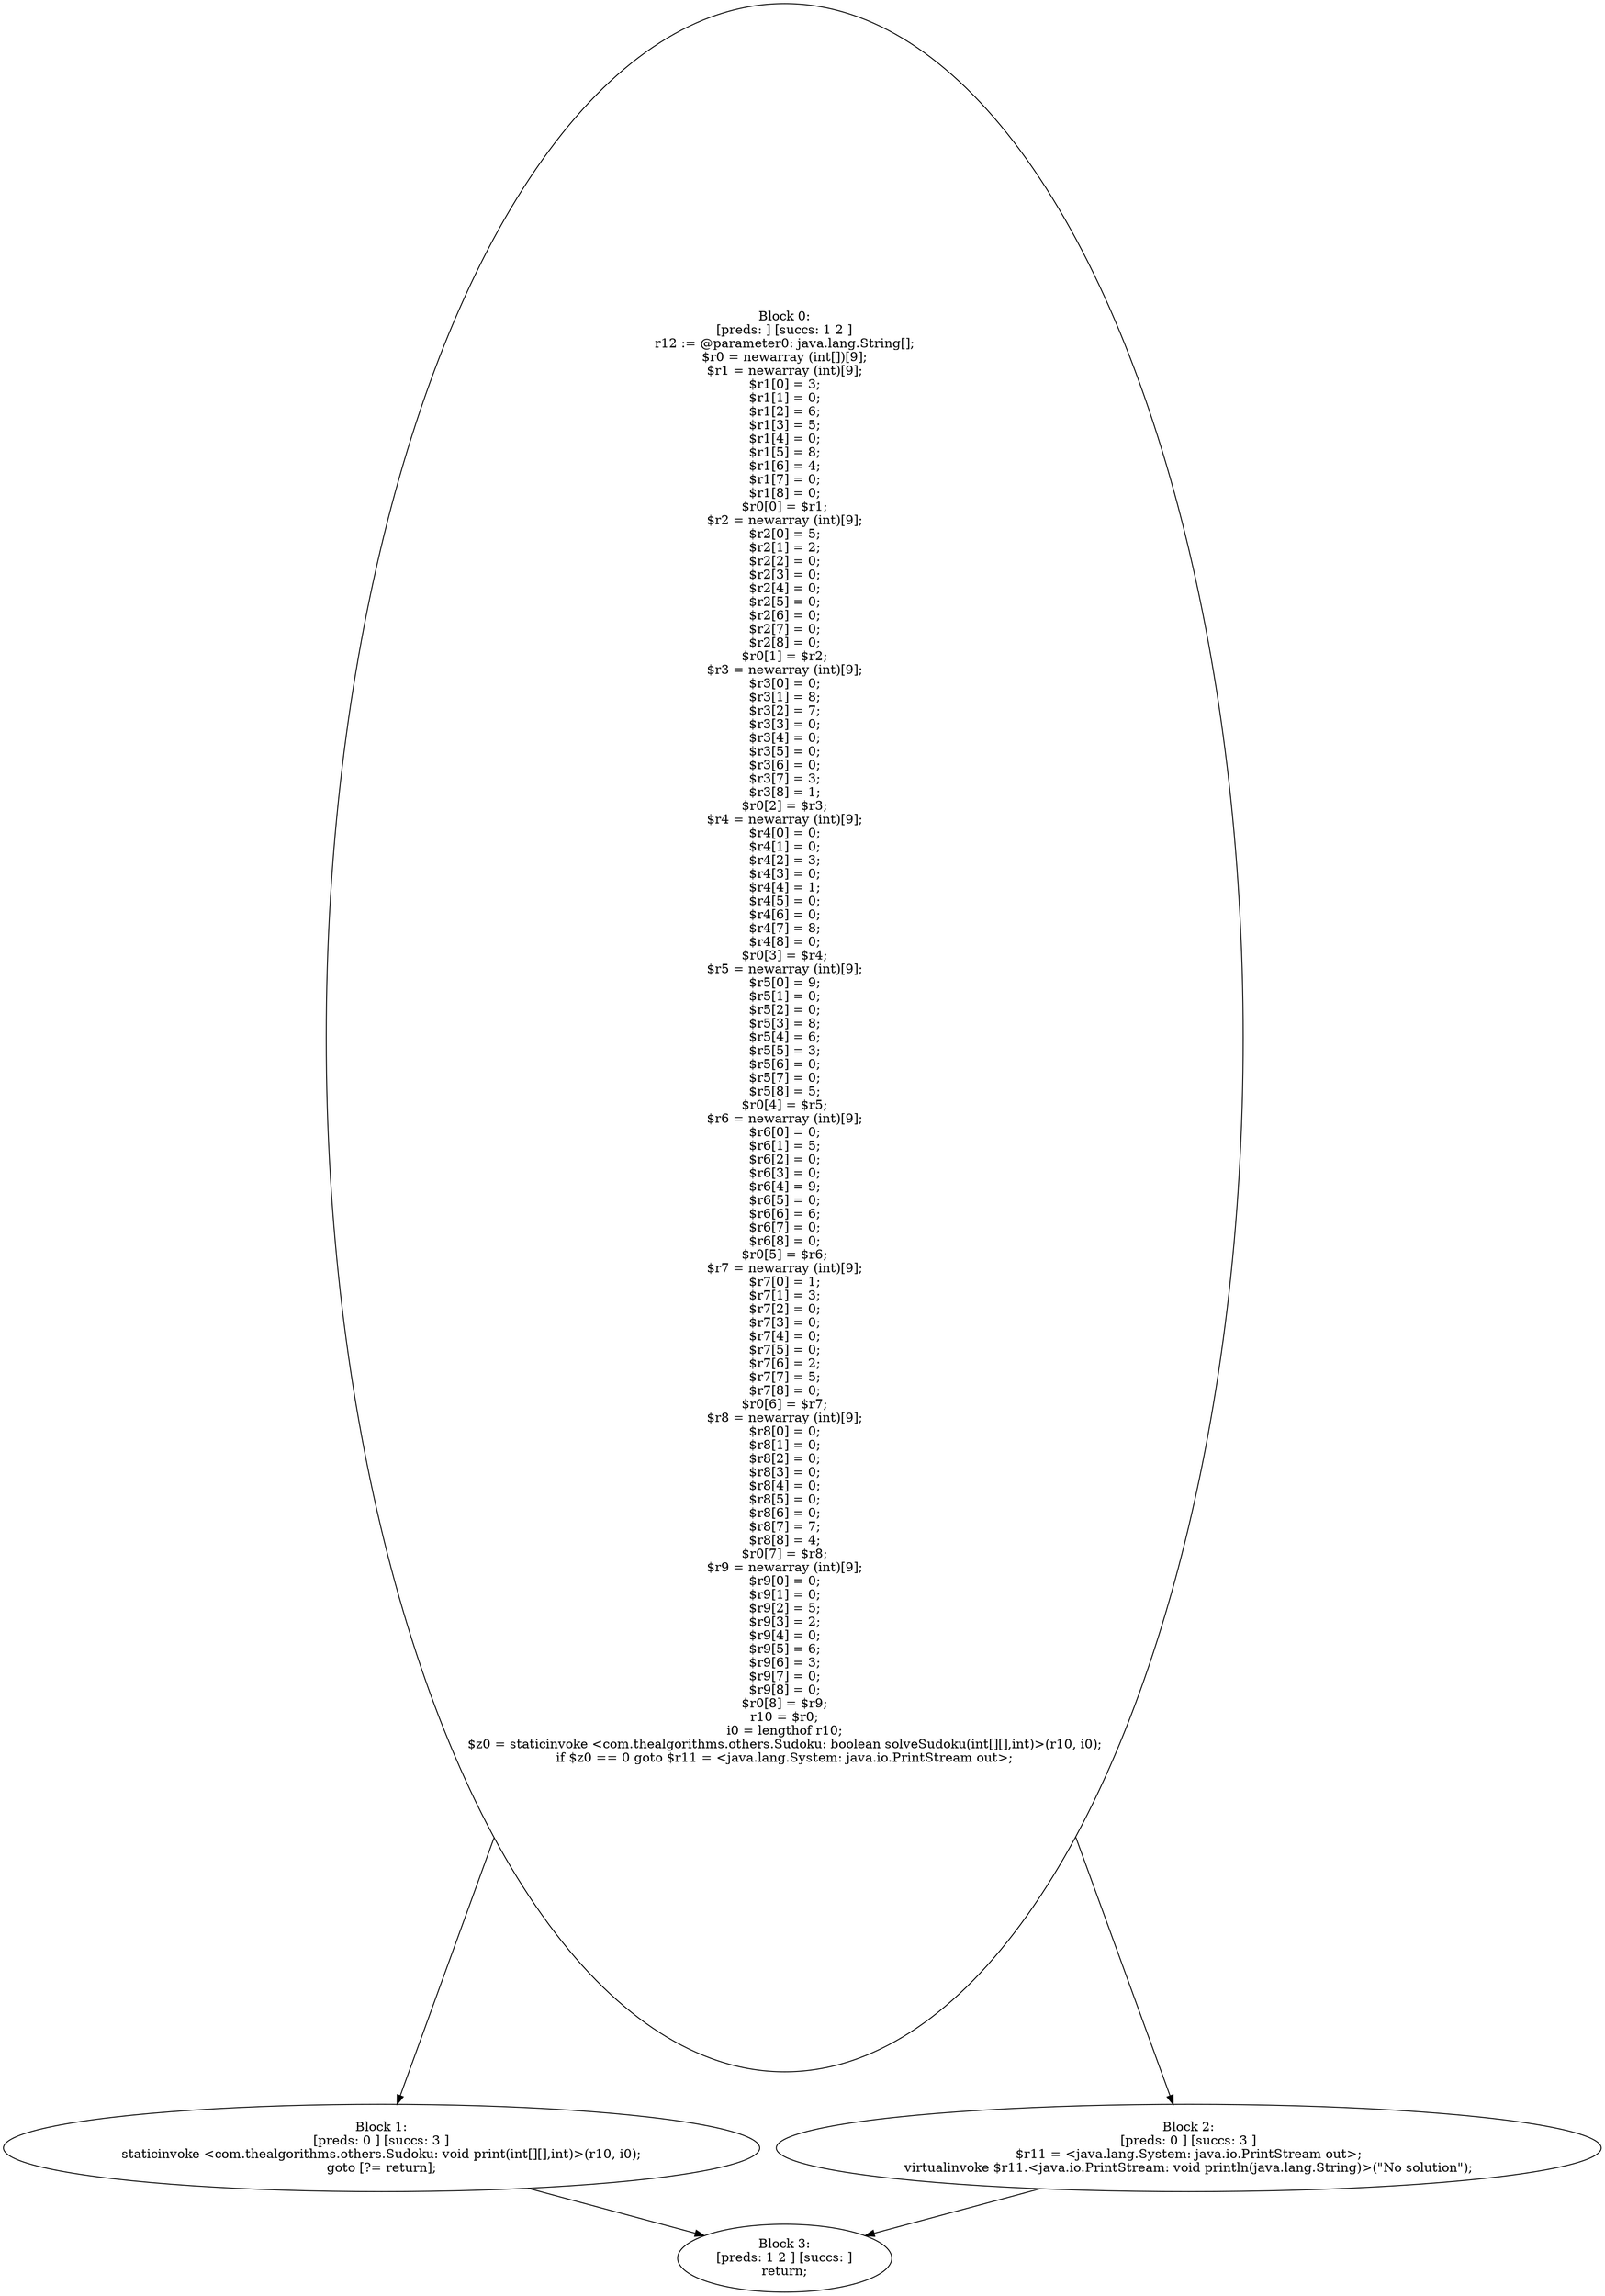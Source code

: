 digraph "unitGraph" {
    "Block 0:
[preds: ] [succs: 1 2 ]
r12 := @parameter0: java.lang.String[];
$r0 = newarray (int[])[9];
$r1 = newarray (int)[9];
$r1[0] = 3;
$r1[1] = 0;
$r1[2] = 6;
$r1[3] = 5;
$r1[4] = 0;
$r1[5] = 8;
$r1[6] = 4;
$r1[7] = 0;
$r1[8] = 0;
$r0[0] = $r1;
$r2 = newarray (int)[9];
$r2[0] = 5;
$r2[1] = 2;
$r2[2] = 0;
$r2[3] = 0;
$r2[4] = 0;
$r2[5] = 0;
$r2[6] = 0;
$r2[7] = 0;
$r2[8] = 0;
$r0[1] = $r2;
$r3 = newarray (int)[9];
$r3[0] = 0;
$r3[1] = 8;
$r3[2] = 7;
$r3[3] = 0;
$r3[4] = 0;
$r3[5] = 0;
$r3[6] = 0;
$r3[7] = 3;
$r3[8] = 1;
$r0[2] = $r3;
$r4 = newarray (int)[9];
$r4[0] = 0;
$r4[1] = 0;
$r4[2] = 3;
$r4[3] = 0;
$r4[4] = 1;
$r4[5] = 0;
$r4[6] = 0;
$r4[7] = 8;
$r4[8] = 0;
$r0[3] = $r4;
$r5 = newarray (int)[9];
$r5[0] = 9;
$r5[1] = 0;
$r5[2] = 0;
$r5[3] = 8;
$r5[4] = 6;
$r5[5] = 3;
$r5[6] = 0;
$r5[7] = 0;
$r5[8] = 5;
$r0[4] = $r5;
$r6 = newarray (int)[9];
$r6[0] = 0;
$r6[1] = 5;
$r6[2] = 0;
$r6[3] = 0;
$r6[4] = 9;
$r6[5] = 0;
$r6[6] = 6;
$r6[7] = 0;
$r6[8] = 0;
$r0[5] = $r6;
$r7 = newarray (int)[9];
$r7[0] = 1;
$r7[1] = 3;
$r7[2] = 0;
$r7[3] = 0;
$r7[4] = 0;
$r7[5] = 0;
$r7[6] = 2;
$r7[7] = 5;
$r7[8] = 0;
$r0[6] = $r7;
$r8 = newarray (int)[9];
$r8[0] = 0;
$r8[1] = 0;
$r8[2] = 0;
$r8[3] = 0;
$r8[4] = 0;
$r8[5] = 0;
$r8[6] = 0;
$r8[7] = 7;
$r8[8] = 4;
$r0[7] = $r8;
$r9 = newarray (int)[9];
$r9[0] = 0;
$r9[1] = 0;
$r9[2] = 5;
$r9[3] = 2;
$r9[4] = 0;
$r9[5] = 6;
$r9[6] = 3;
$r9[7] = 0;
$r9[8] = 0;
$r0[8] = $r9;
r10 = $r0;
i0 = lengthof r10;
$z0 = staticinvoke <com.thealgorithms.others.Sudoku: boolean solveSudoku(int[][],int)>(r10, i0);
if $z0 == 0 goto $r11 = <java.lang.System: java.io.PrintStream out>;
"
    "Block 1:
[preds: 0 ] [succs: 3 ]
staticinvoke <com.thealgorithms.others.Sudoku: void print(int[][],int)>(r10, i0);
goto [?= return];
"
    "Block 2:
[preds: 0 ] [succs: 3 ]
$r11 = <java.lang.System: java.io.PrintStream out>;
virtualinvoke $r11.<java.io.PrintStream: void println(java.lang.String)>(\"No solution\");
"
    "Block 3:
[preds: 1 2 ] [succs: ]
return;
"
    "Block 0:
[preds: ] [succs: 1 2 ]
r12 := @parameter0: java.lang.String[];
$r0 = newarray (int[])[9];
$r1 = newarray (int)[9];
$r1[0] = 3;
$r1[1] = 0;
$r1[2] = 6;
$r1[3] = 5;
$r1[4] = 0;
$r1[5] = 8;
$r1[6] = 4;
$r1[7] = 0;
$r1[8] = 0;
$r0[0] = $r1;
$r2 = newarray (int)[9];
$r2[0] = 5;
$r2[1] = 2;
$r2[2] = 0;
$r2[3] = 0;
$r2[4] = 0;
$r2[5] = 0;
$r2[6] = 0;
$r2[7] = 0;
$r2[8] = 0;
$r0[1] = $r2;
$r3 = newarray (int)[9];
$r3[0] = 0;
$r3[1] = 8;
$r3[2] = 7;
$r3[3] = 0;
$r3[4] = 0;
$r3[5] = 0;
$r3[6] = 0;
$r3[7] = 3;
$r3[8] = 1;
$r0[2] = $r3;
$r4 = newarray (int)[9];
$r4[0] = 0;
$r4[1] = 0;
$r4[2] = 3;
$r4[3] = 0;
$r4[4] = 1;
$r4[5] = 0;
$r4[6] = 0;
$r4[7] = 8;
$r4[8] = 0;
$r0[3] = $r4;
$r5 = newarray (int)[9];
$r5[0] = 9;
$r5[1] = 0;
$r5[2] = 0;
$r5[3] = 8;
$r5[4] = 6;
$r5[5] = 3;
$r5[6] = 0;
$r5[7] = 0;
$r5[8] = 5;
$r0[4] = $r5;
$r6 = newarray (int)[9];
$r6[0] = 0;
$r6[1] = 5;
$r6[2] = 0;
$r6[3] = 0;
$r6[4] = 9;
$r6[5] = 0;
$r6[6] = 6;
$r6[7] = 0;
$r6[8] = 0;
$r0[5] = $r6;
$r7 = newarray (int)[9];
$r7[0] = 1;
$r7[1] = 3;
$r7[2] = 0;
$r7[3] = 0;
$r7[4] = 0;
$r7[5] = 0;
$r7[6] = 2;
$r7[7] = 5;
$r7[8] = 0;
$r0[6] = $r7;
$r8 = newarray (int)[9];
$r8[0] = 0;
$r8[1] = 0;
$r8[2] = 0;
$r8[3] = 0;
$r8[4] = 0;
$r8[5] = 0;
$r8[6] = 0;
$r8[7] = 7;
$r8[8] = 4;
$r0[7] = $r8;
$r9 = newarray (int)[9];
$r9[0] = 0;
$r9[1] = 0;
$r9[2] = 5;
$r9[3] = 2;
$r9[4] = 0;
$r9[5] = 6;
$r9[6] = 3;
$r9[7] = 0;
$r9[8] = 0;
$r0[8] = $r9;
r10 = $r0;
i0 = lengthof r10;
$z0 = staticinvoke <com.thealgorithms.others.Sudoku: boolean solveSudoku(int[][],int)>(r10, i0);
if $z0 == 0 goto $r11 = <java.lang.System: java.io.PrintStream out>;
"->"Block 1:
[preds: 0 ] [succs: 3 ]
staticinvoke <com.thealgorithms.others.Sudoku: void print(int[][],int)>(r10, i0);
goto [?= return];
";
    "Block 0:
[preds: ] [succs: 1 2 ]
r12 := @parameter0: java.lang.String[];
$r0 = newarray (int[])[9];
$r1 = newarray (int)[9];
$r1[0] = 3;
$r1[1] = 0;
$r1[2] = 6;
$r1[3] = 5;
$r1[4] = 0;
$r1[5] = 8;
$r1[6] = 4;
$r1[7] = 0;
$r1[8] = 0;
$r0[0] = $r1;
$r2 = newarray (int)[9];
$r2[0] = 5;
$r2[1] = 2;
$r2[2] = 0;
$r2[3] = 0;
$r2[4] = 0;
$r2[5] = 0;
$r2[6] = 0;
$r2[7] = 0;
$r2[8] = 0;
$r0[1] = $r2;
$r3 = newarray (int)[9];
$r3[0] = 0;
$r3[1] = 8;
$r3[2] = 7;
$r3[3] = 0;
$r3[4] = 0;
$r3[5] = 0;
$r3[6] = 0;
$r3[7] = 3;
$r3[8] = 1;
$r0[2] = $r3;
$r4 = newarray (int)[9];
$r4[0] = 0;
$r4[1] = 0;
$r4[2] = 3;
$r4[3] = 0;
$r4[4] = 1;
$r4[5] = 0;
$r4[6] = 0;
$r4[7] = 8;
$r4[8] = 0;
$r0[3] = $r4;
$r5 = newarray (int)[9];
$r5[0] = 9;
$r5[1] = 0;
$r5[2] = 0;
$r5[3] = 8;
$r5[4] = 6;
$r5[5] = 3;
$r5[6] = 0;
$r5[7] = 0;
$r5[8] = 5;
$r0[4] = $r5;
$r6 = newarray (int)[9];
$r6[0] = 0;
$r6[1] = 5;
$r6[2] = 0;
$r6[3] = 0;
$r6[4] = 9;
$r6[5] = 0;
$r6[6] = 6;
$r6[7] = 0;
$r6[8] = 0;
$r0[5] = $r6;
$r7 = newarray (int)[9];
$r7[0] = 1;
$r7[1] = 3;
$r7[2] = 0;
$r7[3] = 0;
$r7[4] = 0;
$r7[5] = 0;
$r7[6] = 2;
$r7[7] = 5;
$r7[8] = 0;
$r0[6] = $r7;
$r8 = newarray (int)[9];
$r8[0] = 0;
$r8[1] = 0;
$r8[2] = 0;
$r8[3] = 0;
$r8[4] = 0;
$r8[5] = 0;
$r8[6] = 0;
$r8[7] = 7;
$r8[8] = 4;
$r0[7] = $r8;
$r9 = newarray (int)[9];
$r9[0] = 0;
$r9[1] = 0;
$r9[2] = 5;
$r9[3] = 2;
$r9[4] = 0;
$r9[5] = 6;
$r9[6] = 3;
$r9[7] = 0;
$r9[8] = 0;
$r0[8] = $r9;
r10 = $r0;
i0 = lengthof r10;
$z0 = staticinvoke <com.thealgorithms.others.Sudoku: boolean solveSudoku(int[][],int)>(r10, i0);
if $z0 == 0 goto $r11 = <java.lang.System: java.io.PrintStream out>;
"->"Block 2:
[preds: 0 ] [succs: 3 ]
$r11 = <java.lang.System: java.io.PrintStream out>;
virtualinvoke $r11.<java.io.PrintStream: void println(java.lang.String)>(\"No solution\");
";
    "Block 1:
[preds: 0 ] [succs: 3 ]
staticinvoke <com.thealgorithms.others.Sudoku: void print(int[][],int)>(r10, i0);
goto [?= return];
"->"Block 3:
[preds: 1 2 ] [succs: ]
return;
";
    "Block 2:
[preds: 0 ] [succs: 3 ]
$r11 = <java.lang.System: java.io.PrintStream out>;
virtualinvoke $r11.<java.io.PrintStream: void println(java.lang.String)>(\"No solution\");
"->"Block 3:
[preds: 1 2 ] [succs: ]
return;
";
}
